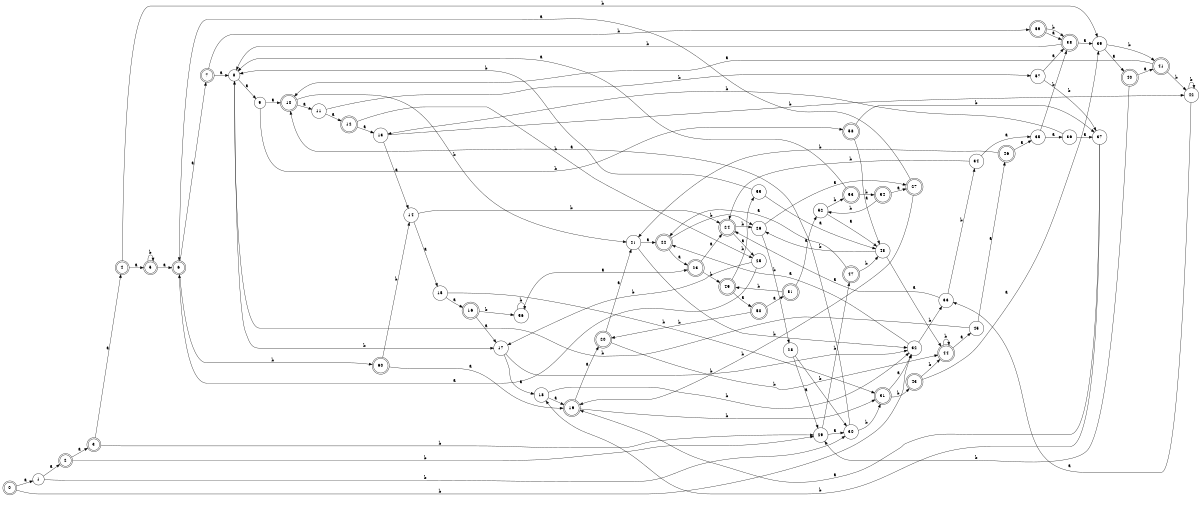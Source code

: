 digraph n49_3 {
__start0 [label="" shape="none"];

rankdir=LR;
size="8,5";

s0 [style="rounded,filled", color="black", fillcolor="white" shape="doublecircle", label="0"];
s1 [style="filled", color="black", fillcolor="white" shape="circle", label="1"];
s2 [style="rounded,filled", color="black", fillcolor="white" shape="doublecircle", label="2"];
s3 [style="rounded,filled", color="black", fillcolor="white" shape="doublecircle", label="3"];
s4 [style="rounded,filled", color="black", fillcolor="white" shape="doublecircle", label="4"];
s5 [style="rounded,filled", color="black", fillcolor="white" shape="doublecircle", label="5"];
s6 [style="rounded,filled", color="black", fillcolor="white" shape="doublecircle", label="6"];
s7 [style="rounded,filled", color="black", fillcolor="white" shape="doublecircle", label="7"];
s8 [style="filled", color="black", fillcolor="white" shape="circle", label="8"];
s9 [style="filled", color="black", fillcolor="white" shape="circle", label="9"];
s10 [style="rounded,filled", color="black", fillcolor="white" shape="doublecircle", label="10"];
s11 [style="filled", color="black", fillcolor="white" shape="circle", label="11"];
s12 [style="rounded,filled", color="black", fillcolor="white" shape="doublecircle", label="12"];
s13 [style="filled", color="black", fillcolor="white" shape="circle", label="13"];
s14 [style="filled", color="black", fillcolor="white" shape="circle", label="14"];
s15 [style="filled", color="black", fillcolor="white" shape="circle", label="15"];
s16 [style="rounded,filled", color="black", fillcolor="white" shape="doublecircle", label="16"];
s17 [style="filled", color="black", fillcolor="white" shape="circle", label="17"];
s18 [style="filled", color="black", fillcolor="white" shape="circle", label="18"];
s19 [style="rounded,filled", color="black", fillcolor="white" shape="doublecircle", label="19"];
s20 [style="rounded,filled", color="black", fillcolor="white" shape="doublecircle", label="20"];
s21 [style="filled", color="black", fillcolor="white" shape="circle", label="21"];
s22 [style="rounded,filled", color="black", fillcolor="white" shape="doublecircle", label="22"];
s23 [style="rounded,filled", color="black", fillcolor="white" shape="doublecircle", label="23"];
s24 [style="rounded,filled", color="black", fillcolor="white" shape="doublecircle", label="24"];
s25 [style="filled", color="black", fillcolor="white" shape="circle", label="25"];
s26 [style="filled", color="black", fillcolor="white" shape="circle", label="26"];
s27 [style="rounded,filled", color="black", fillcolor="white" shape="doublecircle", label="27"];
s28 [style="filled", color="black", fillcolor="white" shape="circle", label="28"];
s29 [style="filled", color="black", fillcolor="white" shape="circle", label="29"];
s30 [style="filled", color="black", fillcolor="white" shape="circle", label="30"];
s31 [style="rounded,filled", color="black", fillcolor="white" shape="doublecircle", label="31"];
s32 [style="filled", color="black", fillcolor="white" shape="circle", label="32"];
s33 [style="filled", color="black", fillcolor="white" shape="circle", label="33"];
s34 [style="filled", color="black", fillcolor="white" shape="circle", label="34"];
s35 [style="filled", color="black", fillcolor="white" shape="circle", label="35"];
s36 [style="filled", color="black", fillcolor="white" shape="circle", label="36"];
s37 [style="filled", color="black", fillcolor="white" shape="circle", label="37"];
s38 [style="rounded,filled", color="black", fillcolor="white" shape="doublecircle", label="38"];
s39 [style="filled", color="black", fillcolor="white" shape="circle", label="39"];
s40 [style="rounded,filled", color="black", fillcolor="white" shape="doublecircle", label="40"];
s41 [style="rounded,filled", color="black", fillcolor="white" shape="doublecircle", label="41"];
s42 [style="filled", color="black", fillcolor="white" shape="circle", label="42"];
s43 [style="rounded,filled", color="black", fillcolor="white" shape="doublecircle", label="43"];
s44 [style="rounded,filled", color="black", fillcolor="white" shape="doublecircle", label="44"];
s45 [style="filled", color="black", fillcolor="white" shape="circle", label="45"];
s46 [style="rounded,filled", color="black", fillcolor="white" shape="doublecircle", label="46"];
s47 [style="rounded,filled", color="black", fillcolor="white" shape="doublecircle", label="47"];
s48 [style="filled", color="black", fillcolor="white" shape="circle", label="48"];
s49 [style="rounded,filled", color="black", fillcolor="white" shape="doublecircle", label="49"];
s50 [style="rounded,filled", color="black", fillcolor="white" shape="doublecircle", label="50"];
s51 [style="rounded,filled", color="black", fillcolor="white" shape="doublecircle", label="51"];
s52 [style="filled", color="black", fillcolor="white" shape="circle", label="52"];
s53 [style="rounded,filled", color="black", fillcolor="white" shape="doublecircle", label="53"];
s54 [style="rounded,filled", color="black", fillcolor="white" shape="doublecircle", label="54"];
s55 [style="filled", color="black", fillcolor="white" shape="circle", label="55"];
s56 [style="filled", color="black", fillcolor="white" shape="circle", label="56"];
s57 [style="filled", color="black", fillcolor="white" shape="circle", label="57"];
s58 [style="rounded,filled", color="black", fillcolor="white" shape="doublecircle", label="58"];
s59 [style="rounded,filled", color="black", fillcolor="white" shape="doublecircle", label="59"];
s60 [style="rounded,filled", color="black", fillcolor="white" shape="doublecircle", label="60"];
s0 -> s1 [label="a"];
s0 -> s32 [label="b"];
s1 -> s2 [label="a"];
s1 -> s30 [label="b"];
s2 -> s3 [label="a"];
s2 -> s29 [label="b"];
s3 -> s4 [label="a"];
s3 -> s29 [label="b"];
s4 -> s5 [label="a"];
s4 -> s39 [label="b"];
s5 -> s6 [label="a"];
s5 -> s5 [label="b"];
s6 -> s7 [label="a"];
s6 -> s60 [label="b"];
s7 -> s8 [label="a"];
s7 -> s59 [label="b"];
s8 -> s9 [label="a"];
s8 -> s17 [label="b"];
s9 -> s10 [label="a"];
s9 -> s58 [label="b"];
s10 -> s11 [label="a"];
s10 -> s21 [label="b"];
s11 -> s12 [label="a"];
s11 -> s57 [label="b"];
s12 -> s13 [label="a"];
s12 -> s25 [label="b"];
s13 -> s14 [label="a"];
s13 -> s42 [label="b"];
s14 -> s15 [label="a"];
s14 -> s24 [label="b"];
s15 -> s16 [label="a"];
s15 -> s31 [label="b"];
s16 -> s17 [label="a"];
s16 -> s56 [label="b"];
s17 -> s18 [label="a"];
s17 -> s32 [label="b"];
s18 -> s19 [label="a"];
s18 -> s32 [label="b"];
s19 -> s20 [label="a"];
s19 -> s31 [label="b"];
s20 -> s21 [label="a"];
s20 -> s44 [label="b"];
s21 -> s22 [label="a"];
s21 -> s32 [label="b"];
s22 -> s23 [label="a"];
s22 -> s26 [label="b"];
s23 -> s24 [label="a"];
s23 -> s49 [label="b"];
s24 -> s25 [label="a"];
s24 -> s26 [label="b"];
s25 -> s6 [label="a"];
s25 -> s17 [label="b"];
s26 -> s27 [label="a"];
s26 -> s28 [label="b"];
s27 -> s6 [label="a"];
s27 -> s19 [label="b"];
s28 -> s29 [label="a"];
s28 -> s30 [label="b"];
s29 -> s30 [label="a"];
s29 -> s47 [label="b"];
s30 -> s10 [label="a"];
s30 -> s31 [label="b"];
s31 -> s32 [label="a"];
s31 -> s43 [label="b"];
s32 -> s22 [label="a"];
s32 -> s33 [label="b"];
s33 -> s24 [label="a"];
s33 -> s34 [label="b"];
s34 -> s35 [label="a"];
s34 -> s24 [label="b"];
s35 -> s36 [label="a"];
s35 -> s38 [label="b"];
s36 -> s37 [label="a"];
s36 -> s13 [label="b"];
s37 -> s19 [label="a"];
s37 -> s18 [label="b"];
s38 -> s39 [label="a"];
s38 -> s8 [label="b"];
s39 -> s40 [label="a"];
s39 -> s41 [label="b"];
s40 -> s41 [label="a"];
s40 -> s29 [label="b"];
s41 -> s10 [label="a"];
s41 -> s42 [label="b"];
s42 -> s33 [label="a"];
s42 -> s42 [label="b"];
s43 -> s39 [label="a"];
s43 -> s44 [label="b"];
s44 -> s45 [label="a"];
s44 -> s44 [label="b"];
s45 -> s46 [label="a"];
s45 -> s8 [label="b"];
s46 -> s35 [label="a"];
s46 -> s21 [label="b"];
s47 -> s22 [label="a"];
s47 -> s48 [label="b"];
s48 -> s44 [label="a"];
s48 -> s26 [label="b"];
s49 -> s50 [label="a"];
s49 -> s55 [label="b"];
s50 -> s51 [label="a"];
s50 -> s20 [label="b"];
s51 -> s52 [label="a"];
s51 -> s49 [label="b"];
s52 -> s48 [label="a"];
s52 -> s53 [label="b"];
s53 -> s8 [label="a"];
s53 -> s54 [label="b"];
s54 -> s27 [label="a"];
s54 -> s52 [label="b"];
s55 -> s48 [label="a"];
s55 -> s8 [label="b"];
s56 -> s23 [label="a"];
s56 -> s56 [label="b"];
s57 -> s38 [label="a"];
s57 -> s37 [label="b"];
s58 -> s48 [label="a"];
s58 -> s37 [label="b"];
s59 -> s38 [label="a"];
s59 -> s38 [label="b"];
s60 -> s19 [label="a"];
s60 -> s14 [label="b"];

}